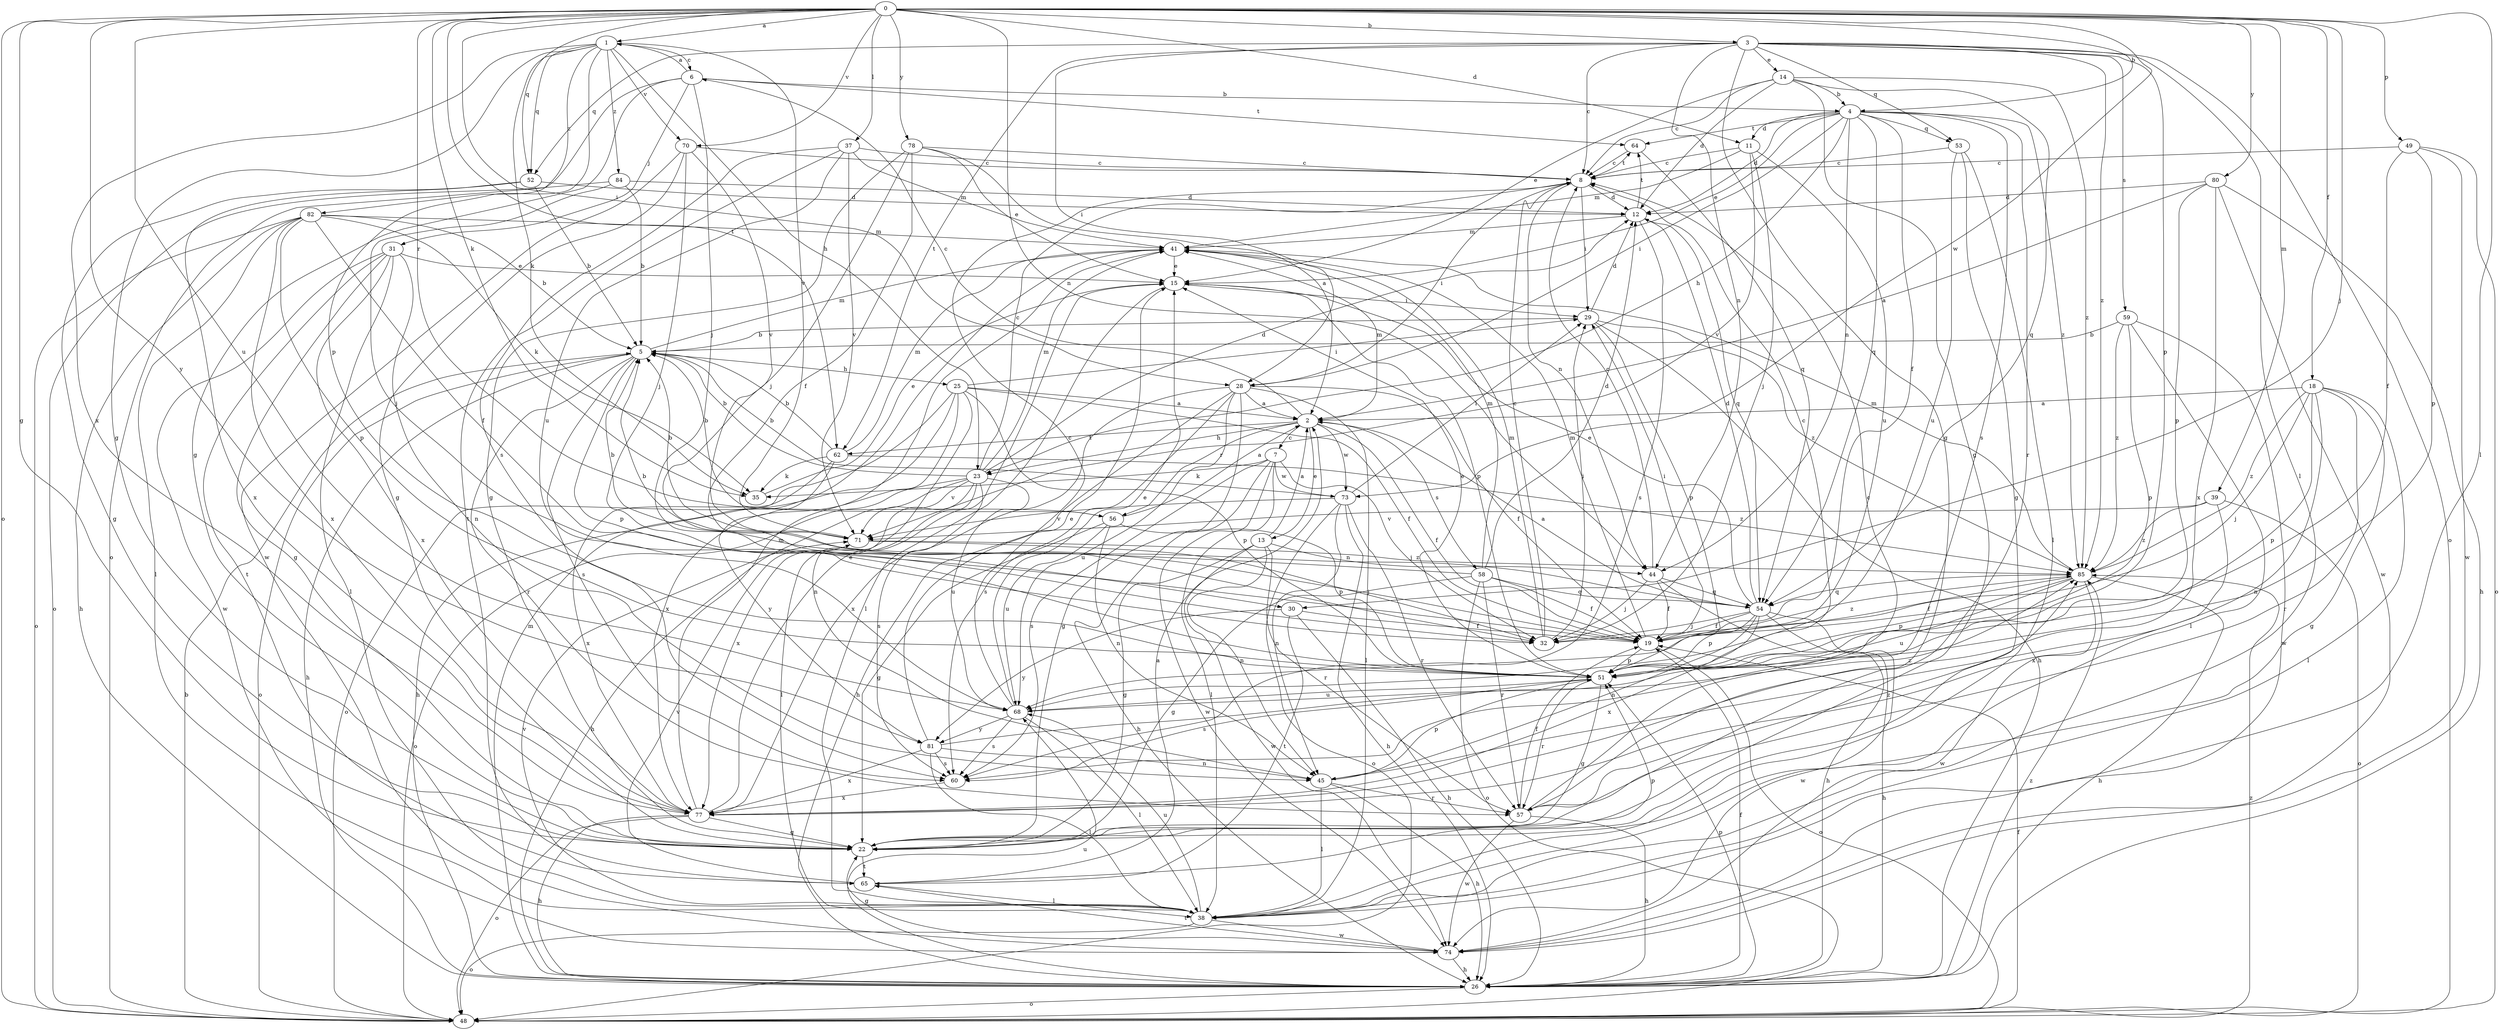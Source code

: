 strict digraph  {
0;
1;
2;
3;
4;
5;
6;
7;
8;
11;
12;
13;
14;
15;
18;
19;
22;
23;
25;
26;
28;
29;
30;
31;
32;
35;
37;
38;
39;
41;
44;
45;
48;
49;
51;
52;
53;
54;
56;
57;
58;
59;
60;
62;
64;
65;
68;
70;
71;
73;
74;
77;
78;
80;
81;
82;
84;
85;
0 -> 1  [label=a];
0 -> 3  [label=b];
0 -> 4  [label=b];
0 -> 11  [label=d];
0 -> 18  [label=f];
0 -> 22  [label=g];
0 -> 28  [label=i];
0 -> 30  [label=j];
0 -> 35  [label=k];
0 -> 37  [label=l];
0 -> 38  [label=l];
0 -> 39  [label=m];
0 -> 44  [label=n];
0 -> 48  [label=o];
0 -> 49  [label=p];
0 -> 52  [label=q];
0 -> 56  [label=r];
0 -> 62  [label=t];
0 -> 68  [label=u];
0 -> 70  [label=v];
0 -> 73  [label=w];
0 -> 78  [label=y];
0 -> 80  [label=y];
0 -> 81  [label=y];
1 -> 6  [label=c];
1 -> 22  [label=g];
1 -> 23  [label=h];
1 -> 35  [label=k];
1 -> 51  [label=p];
1 -> 52  [label=q];
1 -> 70  [label=v];
1 -> 71  [label=v];
1 -> 77  [label=x];
1 -> 82  [label=z];
1 -> 84  [label=z];
2 -> 6  [label=c];
2 -> 7  [label=c];
2 -> 13  [label=e];
2 -> 19  [label=f];
2 -> 23  [label=h];
2 -> 41  [label=m];
2 -> 56  [label=r];
2 -> 58  [label=s];
2 -> 62  [label=t];
2 -> 73  [label=w];
3 -> 8  [label=c];
3 -> 14  [label=e];
3 -> 22  [label=g];
3 -> 28  [label=i];
3 -> 38  [label=l];
3 -> 44  [label=n];
3 -> 48  [label=o];
3 -> 51  [label=p];
3 -> 52  [label=q];
3 -> 53  [label=q];
3 -> 59  [label=s];
3 -> 62  [label=t];
3 -> 85  [label=z];
4 -> 11  [label=d];
4 -> 12  [label=d];
4 -> 15  [label=e];
4 -> 19  [label=f];
4 -> 23  [label=h];
4 -> 28  [label=i];
4 -> 44  [label=n];
4 -> 53  [label=q];
4 -> 54  [label=q];
4 -> 57  [label=r];
4 -> 60  [label=s];
4 -> 64  [label=t];
4 -> 85  [label=z];
5 -> 25  [label=h];
5 -> 26  [label=h];
5 -> 41  [label=m];
5 -> 48  [label=o];
5 -> 51  [label=p];
5 -> 57  [label=r];
5 -> 60  [label=s];
6 -> 1  [label=a];
6 -> 4  [label=b];
6 -> 22  [label=g];
6 -> 30  [label=j];
6 -> 31  [label=j];
6 -> 48  [label=o];
6 -> 64  [label=t];
7 -> 26  [label=h];
7 -> 32  [label=j];
7 -> 35  [label=k];
7 -> 38  [label=l];
7 -> 60  [label=s];
7 -> 73  [label=w];
7 -> 74  [label=w];
8 -> 12  [label=d];
8 -> 28  [label=i];
8 -> 29  [label=i];
8 -> 44  [label=n];
8 -> 64  [label=t];
11 -> 8  [label=c];
11 -> 32  [label=j];
11 -> 41  [label=m];
11 -> 68  [label=u];
11 -> 71  [label=v];
12 -> 41  [label=m];
12 -> 54  [label=q];
12 -> 60  [label=s];
12 -> 64  [label=t];
13 -> 2  [label=a];
13 -> 22  [label=g];
13 -> 44  [label=n];
13 -> 45  [label=n];
13 -> 57  [label=r];
13 -> 74  [label=w];
14 -> 4  [label=b];
14 -> 8  [label=c];
14 -> 12  [label=d];
14 -> 15  [label=e];
14 -> 22  [label=g];
14 -> 54  [label=q];
14 -> 85  [label=z];
15 -> 29  [label=i];
15 -> 38  [label=l];
15 -> 51  [label=p];
18 -> 2  [label=a];
18 -> 22  [label=g];
18 -> 32  [label=j];
18 -> 38  [label=l];
18 -> 45  [label=n];
18 -> 51  [label=p];
18 -> 57  [label=r];
18 -> 85  [label=z];
19 -> 29  [label=i];
19 -> 41  [label=m];
19 -> 48  [label=o];
19 -> 51  [label=p];
19 -> 85  [label=z];
22 -> 65  [label=t];
23 -> 5  [label=b];
23 -> 8  [label=c];
23 -> 12  [label=d];
23 -> 26  [label=h];
23 -> 38  [label=l];
23 -> 41  [label=m];
23 -> 48  [label=o];
23 -> 60  [label=s];
23 -> 68  [label=u];
23 -> 71  [label=v];
23 -> 77  [label=x];
25 -> 2  [label=a];
25 -> 19  [label=f];
25 -> 26  [label=h];
25 -> 29  [label=i];
25 -> 45  [label=n];
25 -> 48  [label=o];
25 -> 51  [label=p];
25 -> 77  [label=x];
26 -> 19  [label=f];
26 -> 41  [label=m];
26 -> 48  [label=o];
26 -> 51  [label=p];
26 -> 68  [label=u];
26 -> 85  [label=z];
28 -> 2  [label=a];
28 -> 19  [label=f];
28 -> 22  [label=g];
28 -> 26  [label=h];
28 -> 38  [label=l];
28 -> 60  [label=s];
28 -> 68  [label=u];
28 -> 77  [label=x];
29 -> 5  [label=b];
29 -> 12  [label=d];
29 -> 26  [label=h];
29 -> 51  [label=p];
29 -> 85  [label=z];
30 -> 19  [label=f];
30 -> 26  [label=h];
30 -> 65  [label=t];
30 -> 81  [label=y];
31 -> 15  [label=e];
31 -> 22  [label=g];
31 -> 38  [label=l];
31 -> 45  [label=n];
31 -> 65  [label=t];
31 -> 74  [label=w];
31 -> 77  [label=x];
32 -> 8  [label=c];
32 -> 29  [label=i];
32 -> 41  [label=m];
35 -> 15  [label=e];
37 -> 8  [label=c];
37 -> 41  [label=m];
37 -> 60  [label=s];
37 -> 65  [label=t];
37 -> 68  [label=u];
37 -> 71  [label=v];
38 -> 48  [label=o];
38 -> 68  [label=u];
38 -> 71  [label=v];
38 -> 74  [label=w];
39 -> 48  [label=o];
39 -> 71  [label=v];
39 -> 77  [label=x];
39 -> 85  [label=z];
41 -> 15  [label=e];
44 -> 8  [label=c];
44 -> 19  [label=f];
44 -> 26  [label=h];
44 -> 32  [label=j];
44 -> 54  [label=q];
45 -> 26  [label=h];
45 -> 38  [label=l];
45 -> 51  [label=p];
45 -> 57  [label=r];
48 -> 5  [label=b];
48 -> 19  [label=f];
48 -> 85  [label=z];
49 -> 8  [label=c];
49 -> 19  [label=f];
49 -> 48  [label=o];
49 -> 51  [label=p];
49 -> 74  [label=w];
51 -> 8  [label=c];
51 -> 15  [label=e];
51 -> 22  [label=g];
51 -> 57  [label=r];
51 -> 60  [label=s];
51 -> 68  [label=u];
52 -> 5  [label=b];
52 -> 12  [label=d];
52 -> 22  [label=g];
52 -> 77  [label=x];
53 -> 8  [label=c];
53 -> 22  [label=g];
53 -> 38  [label=l];
53 -> 68  [label=u];
54 -> 2  [label=a];
54 -> 5  [label=b];
54 -> 12  [label=d];
54 -> 15  [label=e];
54 -> 19  [label=f];
54 -> 26  [label=h];
54 -> 32  [label=j];
54 -> 45  [label=n];
54 -> 51  [label=p];
54 -> 74  [label=w];
54 -> 77  [label=x];
56 -> 2  [label=a];
56 -> 5  [label=b];
56 -> 22  [label=g];
56 -> 45  [label=n];
56 -> 51  [label=p];
56 -> 68  [label=u];
57 -> 8  [label=c];
57 -> 19  [label=f];
57 -> 26  [label=h];
57 -> 74  [label=w];
57 -> 85  [label=z];
58 -> 5  [label=b];
58 -> 12  [label=d];
58 -> 19  [label=f];
58 -> 22  [label=g];
58 -> 41  [label=m];
58 -> 48  [label=o];
58 -> 54  [label=q];
58 -> 57  [label=r];
59 -> 5  [label=b];
59 -> 38  [label=l];
59 -> 51  [label=p];
59 -> 74  [label=w];
59 -> 85  [label=z];
60 -> 77  [label=x];
62 -> 5  [label=b];
62 -> 35  [label=k];
62 -> 41  [label=m];
62 -> 77  [label=x];
62 -> 81  [label=y];
62 -> 85  [label=z];
64 -> 8  [label=c];
64 -> 54  [label=q];
65 -> 2  [label=a];
65 -> 38  [label=l];
65 -> 51  [label=p];
65 -> 71  [label=v];
68 -> 8  [label=c];
68 -> 15  [label=e];
68 -> 38  [label=l];
68 -> 60  [label=s];
68 -> 81  [label=y];
70 -> 8  [label=c];
70 -> 22  [label=g];
70 -> 32  [label=j];
70 -> 71  [label=v];
70 -> 74  [label=w];
71 -> 5  [label=b];
71 -> 32  [label=j];
71 -> 85  [label=z];
73 -> 5  [label=b];
73 -> 26  [label=h];
73 -> 29  [label=i];
73 -> 45  [label=n];
73 -> 48  [label=o];
73 -> 57  [label=r];
73 -> 71  [label=v];
74 -> 22  [label=g];
74 -> 26  [label=h];
74 -> 65  [label=t];
77 -> 15  [label=e];
77 -> 22  [label=g];
77 -> 26  [label=h];
77 -> 41  [label=m];
77 -> 48  [label=o];
78 -> 2  [label=a];
78 -> 8  [label=c];
78 -> 15  [label=e];
78 -> 19  [label=f];
78 -> 22  [label=g];
78 -> 32  [label=j];
80 -> 2  [label=a];
80 -> 12  [label=d];
80 -> 26  [label=h];
80 -> 51  [label=p];
80 -> 74  [label=w];
80 -> 77  [label=x];
81 -> 15  [label=e];
81 -> 38  [label=l];
81 -> 45  [label=n];
81 -> 60  [label=s];
81 -> 77  [label=x];
81 -> 85  [label=z];
82 -> 5  [label=b];
82 -> 19  [label=f];
82 -> 26  [label=h];
82 -> 35  [label=k];
82 -> 38  [label=l];
82 -> 41  [label=m];
82 -> 48  [label=o];
82 -> 51  [label=p];
82 -> 77  [label=x];
84 -> 5  [label=b];
84 -> 12  [label=d];
84 -> 32  [label=j];
84 -> 48  [label=o];
85 -> 19  [label=f];
85 -> 26  [label=h];
85 -> 41  [label=m];
85 -> 51  [label=p];
85 -> 54  [label=q];
85 -> 68  [label=u];
85 -> 74  [label=w];
}
